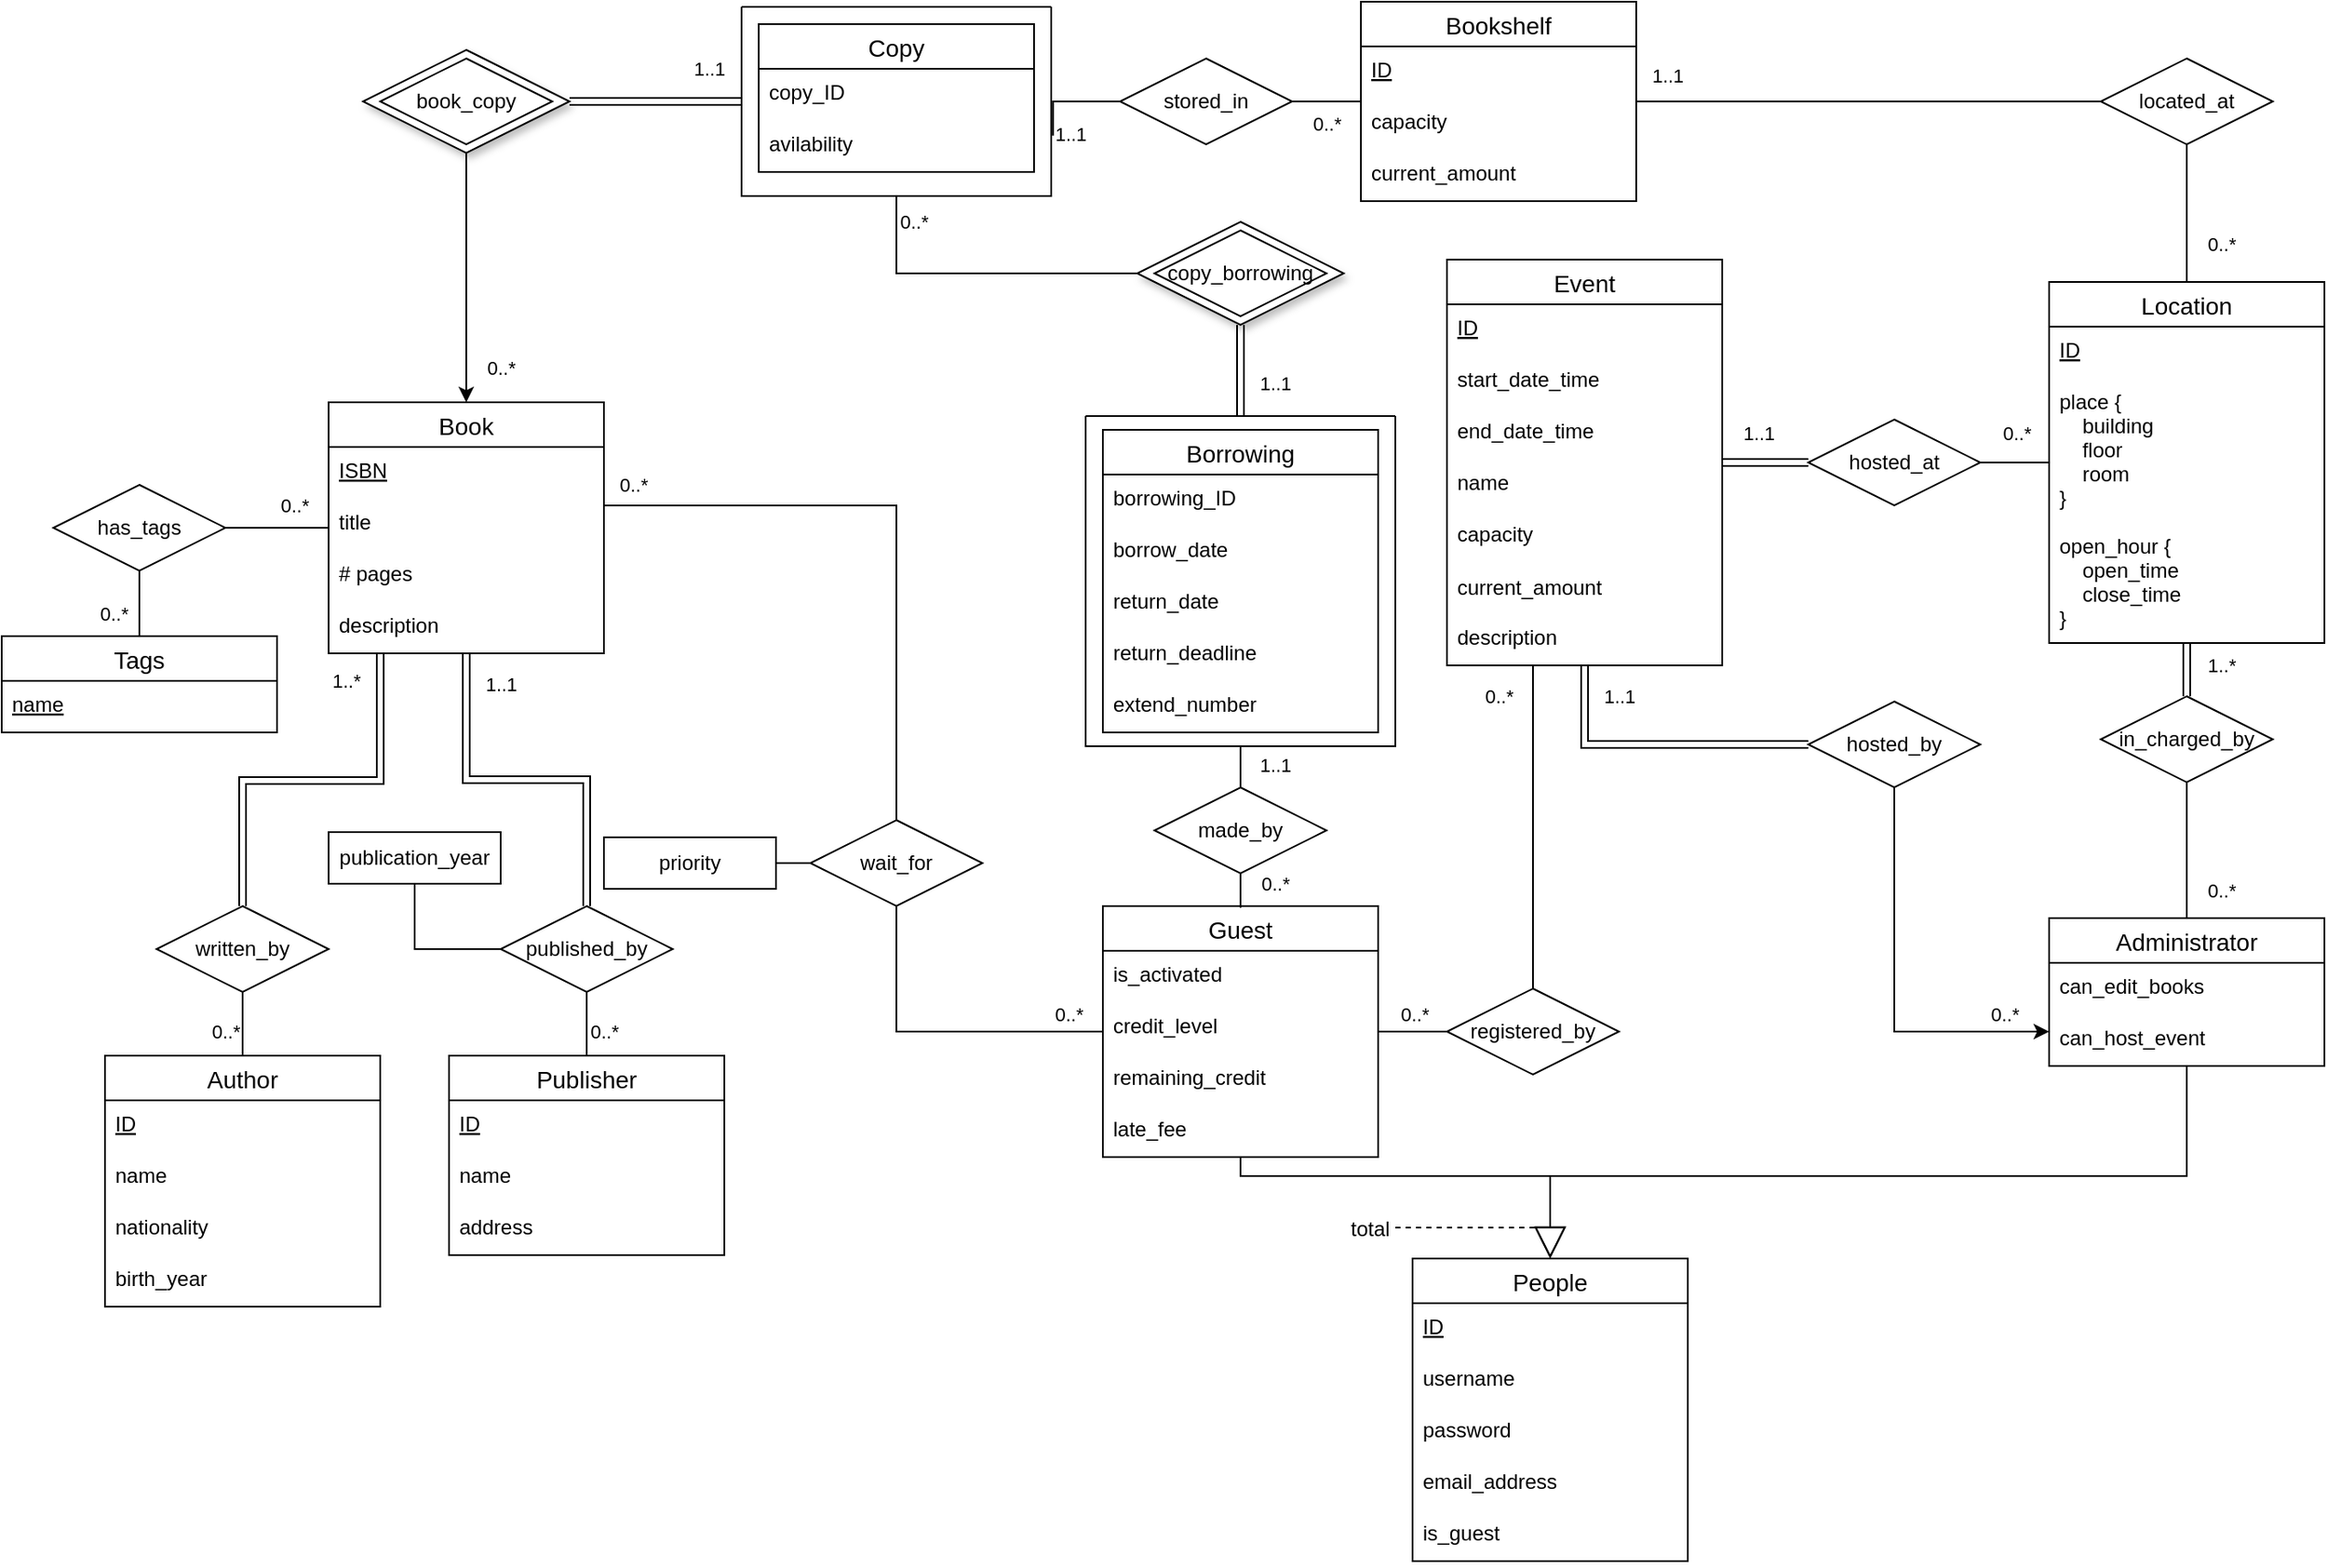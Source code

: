 <mxfile>
    <diagram id="R2lEEEUBdFMjLlhIrx00" name="Page-1">
        <mxGraphModel dx="2667" dy="1053" grid="1" gridSize="10" guides="1" tooltips="1" connect="1" arrows="1" fold="1" page="1" pageScale="1" pageWidth="850" pageHeight="1100" math="0" shadow="0" extFonts="Permanent Marker^https://fonts.googleapis.com/css?family=Permanent+Marker">
            <root>
                <mxCell id="0"/>
                <mxCell id="1" parent="0"/>
                <mxCell id="11" value="" style="rhombus;whiteSpace=wrap;html=1;shadow=1;" parent="1" vertex="1">
                    <mxGeometry x="-280" y="105" width="120" height="60" as="geometry"/>
                </mxCell>
                <mxCell id="3pUokIxNdo1e3XjNeTQa-14" value="" style="rhombus;whiteSpace=wrap;html=1;shadow=1;" parent="1" vertex="1">
                    <mxGeometry x="170" y="205" width="120" height="60" as="geometry"/>
                </mxCell>
                <mxCell id="M0YwCfA4mjr5i9VfoFUj-1" value="Book" style="swimlane;fontStyle=0;childLayout=stackLayout;horizontal=1;startSize=26;horizontalStack=0;resizeParent=1;resizeParentMax=0;resizeLast=0;collapsible=1;marginBottom=0;align=center;fontSize=14;" parent="1" vertex="1">
                    <mxGeometry x="-300" y="310" width="160" height="146" as="geometry"/>
                </mxCell>
                <mxCell id="M0YwCfA4mjr5i9VfoFUj-2" value="ISBN" style="text;strokeColor=none;fillColor=none;spacingLeft=4;spacingRight=4;overflow=hidden;rotatable=0;points=[[0,0.5],[1,0.5]];portConstraint=eastwest;fontSize=12;fontStyle=4" parent="M0YwCfA4mjr5i9VfoFUj-1" vertex="1">
                    <mxGeometry y="26" width="160" height="30" as="geometry"/>
                </mxCell>
                <mxCell id="M0YwCfA4mjr5i9VfoFUj-3" value="title" style="text;strokeColor=none;fillColor=none;spacingLeft=4;spacingRight=4;overflow=hidden;rotatable=0;points=[[0,0.5],[1,0.5]];portConstraint=eastwest;fontSize=12;" parent="M0YwCfA4mjr5i9VfoFUj-1" vertex="1">
                    <mxGeometry y="56" width="160" height="30" as="geometry"/>
                </mxCell>
                <mxCell id="6Vq29FL__fgsb-6oe8JI-12" value="# pages" style="text;strokeColor=none;fillColor=none;spacingLeft=4;spacingRight=4;overflow=hidden;rotatable=0;points=[[0,0.5],[1,0.5]];portConstraint=eastwest;fontSize=12;" parent="M0YwCfA4mjr5i9VfoFUj-1" vertex="1">
                    <mxGeometry y="86" width="160" height="30" as="geometry"/>
                </mxCell>
                <mxCell id="3pUokIxNdo1e3XjNeTQa-11" value="description" style="text;strokeColor=none;fillColor=none;spacingLeft=4;spacingRight=4;overflow=hidden;rotatable=0;points=[[0,0.5],[1,0.5]];portConstraint=eastwest;fontSize=12;" parent="M0YwCfA4mjr5i9VfoFUj-1" vertex="1">
                    <mxGeometry y="116" width="160" height="30" as="geometry"/>
                </mxCell>
                <mxCell id="M0YwCfA4mjr5i9VfoFUj-5" value="Bookshelf" style="swimlane;fontStyle=0;childLayout=stackLayout;horizontal=1;startSize=26;horizontalStack=0;resizeParent=1;resizeParentMax=0;resizeLast=0;collapsible=1;marginBottom=0;align=center;fontSize=14;" parent="1" vertex="1">
                    <mxGeometry x="300" y="77" width="160" height="116" as="geometry"/>
                </mxCell>
                <mxCell id="M0YwCfA4mjr5i9VfoFUj-6" value="ID" style="text;strokeColor=none;fillColor=none;spacingLeft=4;spacingRight=4;overflow=hidden;rotatable=0;points=[[0,0.5],[1,0.5]];portConstraint=eastwest;fontSize=12;fontStyle=4" parent="M0YwCfA4mjr5i9VfoFUj-5" vertex="1">
                    <mxGeometry y="26" width="160" height="30" as="geometry"/>
                </mxCell>
                <mxCell id="M0YwCfA4mjr5i9VfoFUj-8" value="capacity" style="text;strokeColor=none;fillColor=none;spacingLeft=4;spacingRight=4;overflow=hidden;rotatable=0;points=[[0,0.5],[1,0.5]];portConstraint=eastwest;fontSize=12;" parent="M0YwCfA4mjr5i9VfoFUj-5" vertex="1">
                    <mxGeometry y="56" width="160" height="30" as="geometry"/>
                </mxCell>
                <mxCell id="RutCKX_S9ad8p6_v9QBn-16" value="current_amount" style="text;strokeColor=none;fillColor=none;spacingLeft=4;spacingRight=4;overflow=hidden;rotatable=0;points=[[0,0.5],[1,0.5]];portConstraint=eastwest;fontSize=12;" parent="M0YwCfA4mjr5i9VfoFUj-5" vertex="1">
                    <mxGeometry y="86" width="160" height="30" as="geometry"/>
                </mxCell>
                <mxCell id="M0YwCfA4mjr5i9VfoFUj-9" value="Location" style="swimlane;fontStyle=0;childLayout=stackLayout;horizontal=1;startSize=26;horizontalStack=0;resizeParent=1;resizeParentMax=0;resizeLast=0;collapsible=1;marginBottom=0;align=center;fontSize=14;" parent="1" vertex="1">
                    <mxGeometry x="700" y="240" width="160" height="210" as="geometry"/>
                </mxCell>
                <mxCell id="M0YwCfA4mjr5i9VfoFUj-11" value="ID" style="text;strokeColor=none;fillColor=none;spacingLeft=4;spacingRight=4;overflow=hidden;rotatable=0;points=[[0,0.5],[1,0.5]];portConstraint=eastwest;fontSize=12;fontStyle=4" parent="M0YwCfA4mjr5i9VfoFUj-9" vertex="1">
                    <mxGeometry y="26" width="160" height="30" as="geometry"/>
                </mxCell>
                <mxCell id="2" value="place {&#10;    building&#10;    floor&#10;    room&#10;}" style="text;strokeColor=none;fillColor=none;spacingLeft=4;spacingRight=4;overflow=hidden;rotatable=0;points=[[0,0.5],[1,0.5]];portConstraint=eastwest;fontSize=12;fontStyle=0" parent="M0YwCfA4mjr5i9VfoFUj-9" vertex="1">
                    <mxGeometry y="56" width="160" height="84" as="geometry"/>
                </mxCell>
                <mxCell id="m7qZ3WIpsGeV1RLe8qS_-42" value="open_hour {&#10;    open_time&#10;    close_time&#10;}" style="text;strokeColor=none;fillColor=none;spacingLeft=4;spacingRight=4;overflow=hidden;rotatable=0;points=[[0,0.5],[1,0.5]];portConstraint=eastwest;fontSize=12;fontStyle=0" parent="M0YwCfA4mjr5i9VfoFUj-9" vertex="1">
                    <mxGeometry y="140" width="160" height="70" as="geometry"/>
                </mxCell>
                <mxCell id="M0YwCfA4mjr5i9VfoFUj-31" style="edgeStyle=orthogonalEdgeStyle;rounded=0;orthogonalLoop=1;jettySize=auto;html=1;exitX=0;exitY=0.5;exitDx=0;exitDy=0;entryX=1.006;entryY=0.681;entryDx=0;entryDy=0;entryPerimeter=0;startArrow=none;startFill=0;endArrow=none;endFill=0;" parent="1" source="M0YwCfA4mjr5i9VfoFUj-13" target="10" edge="1">
                    <mxGeometry relative="1" as="geometry">
                        <mxPoint x="120" y="133" as="targetPoint"/>
                        <Array as="points">
                            <mxPoint x="121" y="135"/>
                        </Array>
                    </mxGeometry>
                </mxCell>
                <mxCell id="26" value="1..1" style="edgeLabel;html=1;align=center;verticalAlign=middle;resizable=0;points=[];" vertex="1" connectable="0" parent="M0YwCfA4mjr5i9VfoFUj-31">
                    <mxGeometry x="0.671" y="1" relative="1" as="geometry">
                        <mxPoint x="9" y="9" as="offset"/>
                    </mxGeometry>
                </mxCell>
                <mxCell id="M0YwCfA4mjr5i9VfoFUj-72" style="edgeStyle=orthogonalEdgeStyle;rounded=0;orthogonalLoop=1;jettySize=auto;html=1;exitX=1;exitY=0.5;exitDx=0;exitDy=0;endArrow=none;endFill=0;" parent="1" source="M0YwCfA4mjr5i9VfoFUj-13" target="M0YwCfA4mjr5i9VfoFUj-5" edge="1">
                    <mxGeometry relative="1" as="geometry"/>
                </mxCell>
                <mxCell id="27" value="0..*" style="edgeLabel;html=1;align=center;verticalAlign=middle;resizable=0;points=[];" vertex="1" connectable="0" parent="M0YwCfA4mjr5i9VfoFUj-72">
                    <mxGeometry x="0.272" y="-1" relative="1" as="geometry">
                        <mxPoint x="-6" y="12" as="offset"/>
                    </mxGeometry>
                </mxCell>
                <mxCell id="M0YwCfA4mjr5i9VfoFUj-13" value="stored_in" style="rhombus;whiteSpace=wrap;html=1;" parent="1" vertex="1">
                    <mxGeometry x="160" y="110" width="100" height="50" as="geometry"/>
                </mxCell>
                <mxCell id="M0YwCfA4mjr5i9VfoFUj-33" style="rounded=0;orthogonalLoop=1;jettySize=auto;html=1;exitX=0;exitY=0.5;exitDx=0;exitDy=0;edgeStyle=orthogonalEdgeStyle;endArrow=none;endFill=0;" parent="1" source="M0YwCfA4mjr5i9VfoFUj-14" target="M0YwCfA4mjr5i9VfoFUj-5" edge="1">
                    <mxGeometry relative="1" as="geometry"/>
                </mxCell>
                <mxCell id="35" value="1..1" style="edgeLabel;html=1;align=center;verticalAlign=middle;resizable=0;points=[];" vertex="1" connectable="0" parent="M0YwCfA4mjr5i9VfoFUj-33">
                    <mxGeometry x="0.872" y="-3" relative="1" as="geometry">
                        <mxPoint y="-12" as="offset"/>
                    </mxGeometry>
                </mxCell>
                <mxCell id="M0YwCfA4mjr5i9VfoFUj-73" style="edgeStyle=orthogonalEdgeStyle;rounded=0;orthogonalLoop=1;jettySize=auto;html=1;exitX=0.5;exitY=1;exitDx=0;exitDy=0;endArrow=none;endFill=0;" parent="1" source="M0YwCfA4mjr5i9VfoFUj-14" target="M0YwCfA4mjr5i9VfoFUj-9" edge="1">
                    <mxGeometry relative="1" as="geometry">
                        <mxPoint x="590" y="123" as="targetPoint"/>
                    </mxGeometry>
                </mxCell>
                <mxCell id="36" value="0..*" style="edgeLabel;html=1;align=center;verticalAlign=middle;resizable=0;points=[];" vertex="1" connectable="0" parent="M0YwCfA4mjr5i9VfoFUj-73">
                    <mxGeometry x="0.456" y="2" relative="1" as="geometry">
                        <mxPoint x="18" as="offset"/>
                    </mxGeometry>
                </mxCell>
                <mxCell id="M0YwCfA4mjr5i9VfoFUj-14" value="located_at" style="rhombus;whiteSpace=wrap;html=1;" parent="1" vertex="1">
                    <mxGeometry x="730" y="110" width="100" height="50" as="geometry"/>
                </mxCell>
                <mxCell id="M0YwCfA4mjr5i9VfoFUj-15" value="Author" style="swimlane;fontStyle=0;childLayout=stackLayout;horizontal=1;startSize=26;horizontalStack=0;resizeParent=1;resizeParentMax=0;resizeLast=0;collapsible=1;marginBottom=0;align=center;fontSize=14;" parent="1" vertex="1">
                    <mxGeometry x="-430" y="690" width="160" height="146" as="geometry"/>
                </mxCell>
                <mxCell id="M0YwCfA4mjr5i9VfoFUj-16" value="ID" style="text;strokeColor=none;fillColor=none;spacingLeft=4;spacingRight=4;overflow=hidden;rotatable=0;points=[[0,0.5],[1,0.5]];portConstraint=eastwest;fontSize=12;fontStyle=4" parent="M0YwCfA4mjr5i9VfoFUj-15" vertex="1">
                    <mxGeometry y="26" width="160" height="30" as="geometry"/>
                </mxCell>
                <mxCell id="M0YwCfA4mjr5i9VfoFUj-17" value="name" style="text;strokeColor=none;fillColor=none;spacingLeft=4;spacingRight=4;overflow=hidden;rotatable=0;points=[[0,0.5],[1,0.5]];portConstraint=eastwest;fontSize=12;" parent="M0YwCfA4mjr5i9VfoFUj-15" vertex="1">
                    <mxGeometry y="56" width="160" height="30" as="geometry"/>
                </mxCell>
                <mxCell id="M0YwCfA4mjr5i9VfoFUj-18" value="nationality" style="text;strokeColor=none;fillColor=none;spacingLeft=4;spacingRight=4;overflow=hidden;rotatable=0;points=[[0,0.5],[1,0.5]];portConstraint=eastwest;fontSize=12;" parent="M0YwCfA4mjr5i9VfoFUj-15" vertex="1">
                    <mxGeometry y="86" width="160" height="30" as="geometry"/>
                </mxCell>
                <mxCell id="M0YwCfA4mjr5i9VfoFUj-23" value="birth_year" style="text;strokeColor=none;fillColor=none;spacingLeft=4;spacingRight=4;overflow=hidden;rotatable=0;points=[[0,0.5],[1,0.5]];portConstraint=eastwest;fontSize=12;" parent="M0YwCfA4mjr5i9VfoFUj-15" vertex="1">
                    <mxGeometry y="116" width="160" height="30" as="geometry"/>
                </mxCell>
                <mxCell id="M0YwCfA4mjr5i9VfoFUj-19" value="Publisher" style="swimlane;fontStyle=0;childLayout=stackLayout;horizontal=1;startSize=26;horizontalStack=0;resizeParent=1;resizeParentMax=0;resizeLast=0;collapsible=1;marginBottom=0;align=center;fontSize=14;" parent="1" vertex="1">
                    <mxGeometry x="-230" y="690" width="160" height="116" as="geometry"/>
                </mxCell>
                <mxCell id="M0YwCfA4mjr5i9VfoFUj-20" value="ID" style="text;strokeColor=none;fillColor=none;spacingLeft=4;spacingRight=4;overflow=hidden;rotatable=0;points=[[0,0.5],[1,0.5]];portConstraint=eastwest;fontSize=12;fontStyle=4" parent="M0YwCfA4mjr5i9VfoFUj-19" vertex="1">
                    <mxGeometry y="26" width="160" height="30" as="geometry"/>
                </mxCell>
                <mxCell id="M0YwCfA4mjr5i9VfoFUj-21" value="name" style="text;strokeColor=none;fillColor=none;spacingLeft=4;spacingRight=4;overflow=hidden;rotatable=0;points=[[0,0.5],[1,0.5]];portConstraint=eastwest;fontSize=12;" parent="M0YwCfA4mjr5i9VfoFUj-19" vertex="1">
                    <mxGeometry y="56" width="160" height="30" as="geometry"/>
                </mxCell>
                <mxCell id="M0YwCfA4mjr5i9VfoFUj-22" value="address" style="text;strokeColor=none;fillColor=none;spacingLeft=4;spacingRight=4;overflow=hidden;rotatable=0;points=[[0,0.5],[1,0.5]];portConstraint=eastwest;fontSize=12;" parent="M0YwCfA4mjr5i9VfoFUj-19" vertex="1">
                    <mxGeometry y="86" width="160" height="30" as="geometry"/>
                </mxCell>
                <mxCell id="M0YwCfA4mjr5i9VfoFUj-26" style="edgeStyle=orthogonalEdgeStyle;rounded=0;orthogonalLoop=1;jettySize=auto;html=1;exitX=0.5;exitY=0;exitDx=0;exitDy=0;shape=link;" parent="1" source="M0YwCfA4mjr5i9VfoFUj-24" target="M0YwCfA4mjr5i9VfoFUj-1" edge="1">
                    <mxGeometry relative="1" as="geometry">
                        <Array as="points">
                            <mxPoint x="-350" y="530"/>
                            <mxPoint x="-270" y="530"/>
                        </Array>
                    </mxGeometry>
                </mxCell>
                <mxCell id="18" value="1..*" style="edgeLabel;html=1;align=center;verticalAlign=middle;resizable=0;points=[];" vertex="1" connectable="0" parent="M0YwCfA4mjr5i9VfoFUj-26">
                    <mxGeometry x="0.876" relative="1" as="geometry">
                        <mxPoint x="-20" y="2" as="offset"/>
                    </mxGeometry>
                </mxCell>
                <mxCell id="M0YwCfA4mjr5i9VfoFUj-24" value="written_by" style="rhombus;whiteSpace=wrap;html=1;" parent="1" vertex="1">
                    <mxGeometry x="-400" y="603" width="100" height="50" as="geometry"/>
                </mxCell>
                <mxCell id="M0YwCfA4mjr5i9VfoFUj-28" style="edgeStyle=orthogonalEdgeStyle;rounded=0;orthogonalLoop=1;jettySize=auto;html=1;shape=link;" parent="1" source="M0YwCfA4mjr5i9VfoFUj-25" target="M0YwCfA4mjr5i9VfoFUj-1" edge="1">
                    <mxGeometry relative="1" as="geometry"/>
                </mxCell>
                <mxCell id="20" value="1..1" style="edgeLabel;html=1;align=center;verticalAlign=middle;resizable=0;points=[];" vertex="1" connectable="0" parent="M0YwCfA4mjr5i9VfoFUj-28">
                    <mxGeometry x="0.807" y="2" relative="1" as="geometry">
                        <mxPoint x="22" y="-3" as="offset"/>
                    </mxGeometry>
                </mxCell>
                <mxCell id="M0YwCfA4mjr5i9VfoFUj-25" value="published_by" style="rhombus;whiteSpace=wrap;html=1;" parent="1" vertex="1">
                    <mxGeometry x="-200" y="603" width="100" height="50" as="geometry"/>
                </mxCell>
                <mxCell id="M0YwCfA4mjr5i9VfoFUj-44" value="Guest" style="swimlane;fontStyle=0;childLayout=stackLayout;horizontal=1;startSize=26;horizontalStack=0;resizeParent=1;resizeParentMax=0;resizeLast=0;collapsible=1;marginBottom=0;align=center;fontSize=14;" parent="1" vertex="1">
                    <mxGeometry x="150" y="603" width="160" height="146" as="geometry"/>
                </mxCell>
                <mxCell id="5" value="is_activated" style="text;strokeColor=none;fillColor=none;spacingLeft=4;spacingRight=4;overflow=hidden;rotatable=0;points=[[0,0.5],[1,0.5]];portConstraint=eastwest;fontSize=12;" parent="M0YwCfA4mjr5i9VfoFUj-44" vertex="1">
                    <mxGeometry y="26" width="160" height="30" as="geometry"/>
                </mxCell>
                <mxCell id="M0YwCfA4mjr5i9VfoFUj-45" value="credit_level" style="text;strokeColor=none;fillColor=none;spacingLeft=4;spacingRight=4;overflow=hidden;rotatable=0;points=[[0,0.5],[1,0.5]];portConstraint=eastwest;fontSize=12;fontStyle=0" parent="M0YwCfA4mjr5i9VfoFUj-44" vertex="1">
                    <mxGeometry y="56" width="160" height="30" as="geometry"/>
                </mxCell>
                <mxCell id="6Vq29FL__fgsb-6oe8JI-16" value="remaining_credit" style="text;strokeColor=none;fillColor=none;spacingLeft=4;spacingRight=4;overflow=hidden;rotatable=0;points=[[0,0.5],[1,0.5]];portConstraint=eastwest;fontSize=12;" parent="M0YwCfA4mjr5i9VfoFUj-44" vertex="1">
                    <mxGeometry y="86" width="160" height="30" as="geometry"/>
                </mxCell>
                <mxCell id="m7qZ3WIpsGeV1RLe8qS_-4" value="late_fee" style="text;strokeColor=none;fillColor=none;spacingLeft=4;spacingRight=4;overflow=hidden;rotatable=0;points=[[0,0.5],[1,0.5]];portConstraint=eastwest;fontSize=12;" parent="M0YwCfA4mjr5i9VfoFUj-44" vertex="1">
                    <mxGeometry y="116" width="160" height="30" as="geometry"/>
                </mxCell>
                <mxCell id="M0YwCfA4mjr5i9VfoFUj-52" value="People" style="swimlane;fontStyle=0;childLayout=stackLayout;horizontal=1;startSize=26;horizontalStack=0;resizeParent=1;resizeParentMax=0;resizeLast=0;collapsible=1;marginBottom=0;align=center;fontSize=14;" parent="1" vertex="1">
                    <mxGeometry x="330" y="808" width="160" height="176" as="geometry"/>
                </mxCell>
                <mxCell id="M0YwCfA4mjr5i9VfoFUj-53" value="ID" style="text;strokeColor=none;fillColor=none;spacingLeft=4;spacingRight=4;overflow=hidden;rotatable=0;points=[[0,0.5],[1,0.5]];portConstraint=eastwest;fontSize=12;fontStyle=4" parent="M0YwCfA4mjr5i9VfoFUj-52" vertex="1">
                    <mxGeometry y="26" width="160" height="30" as="geometry"/>
                </mxCell>
                <mxCell id="m7qZ3WIpsGeV1RLe8qS_-3" value="username" style="text;strokeColor=none;fillColor=none;spacingLeft=4;spacingRight=4;overflow=hidden;rotatable=0;points=[[0,0.5],[1,0.5]];portConstraint=eastwest;fontSize=12;fontStyle=0" parent="M0YwCfA4mjr5i9VfoFUj-52" vertex="1">
                    <mxGeometry y="56" width="160" height="30" as="geometry"/>
                </mxCell>
                <mxCell id="m7qZ3WIpsGeV1RLe8qS_-9" value="password" style="text;strokeColor=none;fillColor=none;spacingLeft=4;spacingRight=4;overflow=hidden;rotatable=0;points=[[0,0.5],[1,0.5]];portConstraint=eastwest;fontSize=12;fontStyle=0" parent="M0YwCfA4mjr5i9VfoFUj-52" vertex="1">
                    <mxGeometry y="86" width="160" height="30" as="geometry"/>
                </mxCell>
                <mxCell id="6" value="email_address" style="text;strokeColor=none;fillColor=none;spacingLeft=4;spacingRight=4;overflow=hidden;rotatable=0;points=[[0,0.5],[1,0.5]];portConstraint=eastwest;fontSize=12;fontStyle=0" parent="M0YwCfA4mjr5i9VfoFUj-52" vertex="1">
                    <mxGeometry y="116" width="160" height="30" as="geometry"/>
                </mxCell>
                <mxCell id="3" value="is_guest" style="text;strokeColor=none;fillColor=none;spacingLeft=4;spacingRight=4;overflow=hidden;rotatable=0;points=[[0,0.5],[1,0.5]];portConstraint=eastwest;fontSize=12;fontStyle=0" parent="M0YwCfA4mjr5i9VfoFUj-52" vertex="1">
                    <mxGeometry y="146" width="160" height="30" as="geometry"/>
                </mxCell>
                <mxCell id="M0YwCfA4mjr5i9VfoFUj-56" value="Administrator" style="swimlane;fontStyle=0;childLayout=stackLayout;horizontal=1;startSize=26;horizontalStack=0;resizeParent=1;resizeParentMax=0;resizeLast=0;collapsible=1;marginBottom=0;align=center;fontSize=14;" parent="1" vertex="1">
                    <mxGeometry x="700" y="610" width="160" height="86" as="geometry"/>
                </mxCell>
                <mxCell id="m7qZ3WIpsGeV1RLe8qS_-21" value="can_edit_books" style="text;strokeColor=none;fillColor=none;spacingLeft=4;spacingRight=4;overflow=hidden;rotatable=0;points=[[0,0.5],[1,0.5]];portConstraint=eastwest;fontSize=12;" parent="M0YwCfA4mjr5i9VfoFUj-56" vertex="1">
                    <mxGeometry y="26" width="160" height="30" as="geometry"/>
                </mxCell>
                <mxCell id="m7qZ3WIpsGeV1RLe8qS_-43" value="can_host_event" style="text;strokeColor=none;fillColor=none;spacingLeft=4;spacingRight=4;overflow=hidden;rotatable=0;points=[[0,0.5],[1,0.5]];portConstraint=eastwest;fontSize=12;" parent="M0YwCfA4mjr5i9VfoFUj-56" vertex="1">
                    <mxGeometry y="56" width="160" height="30" as="geometry"/>
                </mxCell>
                <mxCell id="M0YwCfA4mjr5i9VfoFUj-63" value="" style="endArrow=none;html=1;rounded=0;" parent="1" source="M0YwCfA4mjr5i9VfoFUj-15" target="M0YwCfA4mjr5i9VfoFUj-24" edge="1">
                    <mxGeometry width="50" height="50" relative="1" as="geometry">
                        <mxPoint x="-430" y="740" as="sourcePoint"/>
                        <mxPoint x="-380" y="690" as="targetPoint"/>
                    </mxGeometry>
                </mxCell>
                <mxCell id="19" value="0..*" style="edgeLabel;html=1;align=center;verticalAlign=middle;resizable=0;points=[];" vertex="1" connectable="0" parent="M0YwCfA4mjr5i9VfoFUj-63">
                    <mxGeometry x="-0.227" y="2" relative="1" as="geometry">
                        <mxPoint x="-8" as="offset"/>
                    </mxGeometry>
                </mxCell>
                <mxCell id="M0YwCfA4mjr5i9VfoFUj-64" value="" style="endArrow=none;html=1;rounded=0;" parent="1" source="M0YwCfA4mjr5i9VfoFUj-19" target="M0YwCfA4mjr5i9VfoFUj-25" edge="1">
                    <mxGeometry width="50" height="50" relative="1" as="geometry">
                        <mxPoint x="-490" y="687" as="sourcePoint"/>
                        <mxPoint x="-440" y="637" as="targetPoint"/>
                    </mxGeometry>
                </mxCell>
                <mxCell id="21" value="0..*" style="edgeLabel;html=1;align=center;verticalAlign=middle;resizable=0;points=[];" vertex="1" connectable="0" parent="M0YwCfA4mjr5i9VfoFUj-64">
                    <mxGeometry x="-0.21" relative="1" as="geometry">
                        <mxPoint x="10" as="offset"/>
                    </mxGeometry>
                </mxCell>
                <mxCell id="M0YwCfA4mjr5i9VfoFUj-76" value="" style="endArrow=block;endSize=16;endFill=0;html=1;rounded=0;edgeStyle=orthogonalEdgeStyle;" parent="1" source="M0YwCfA4mjr5i9VfoFUj-44" target="M0YwCfA4mjr5i9VfoFUj-52" edge="1">
                    <mxGeometry width="160" relative="1" as="geometry">
                        <mxPoint x="-35" y="708" as="sourcePoint"/>
                        <mxPoint x="125" y="708" as="targetPoint"/>
                        <Array as="points">
                            <mxPoint x="230" y="760"/>
                            <mxPoint x="410" y="760"/>
                        </Array>
                    </mxGeometry>
                </mxCell>
                <mxCell id="M0YwCfA4mjr5i9VfoFUj-77" value="" style="endArrow=block;endSize=16;endFill=0;html=1;rounded=0;edgeStyle=orthogonalEdgeStyle;" parent="1" source="M0YwCfA4mjr5i9VfoFUj-56" target="M0YwCfA4mjr5i9VfoFUj-52" edge="1">
                    <mxGeometry width="160" relative="1" as="geometry">
                        <mxPoint x="115" y="788" as="sourcePoint"/>
                        <mxPoint x="215" y="704" as="targetPoint"/>
                        <Array as="points">
                            <mxPoint x="780" y="760"/>
                            <mxPoint x="410" y="760"/>
                        </Array>
                    </mxGeometry>
                </mxCell>
                <mxCell id="M0YwCfA4mjr5i9VfoFUj-84" value="Borrowing" style="swimlane;fontStyle=0;childLayout=stackLayout;horizontal=1;startSize=26;horizontalStack=0;resizeParent=1;resizeParentMax=0;resizeLast=0;collapsible=1;marginBottom=0;align=center;fontSize=14;" parent="1" vertex="1">
                    <mxGeometry x="150" y="326" width="160" height="176" as="geometry"/>
                </mxCell>
                <mxCell id="M0YwCfA4mjr5i9VfoFUj-85" value="borrowing_ID" style="text;strokeColor=none;fillColor=none;spacingLeft=4;spacingRight=4;overflow=hidden;rotatable=0;points=[[0,0.5],[1,0.5]];portConstraint=eastwest;fontSize=12;fontStyle=0" parent="M0YwCfA4mjr5i9VfoFUj-84" vertex="1">
                    <mxGeometry y="26" width="160" height="30" as="geometry"/>
                </mxCell>
                <mxCell id="M0YwCfA4mjr5i9VfoFUj-86" value="borrow_date" style="text;strokeColor=none;fillColor=none;spacingLeft=4;spacingRight=4;overflow=hidden;rotatable=0;points=[[0,0.5],[1,0.5]];portConstraint=eastwest;fontSize=12;" parent="M0YwCfA4mjr5i9VfoFUj-84" vertex="1">
                    <mxGeometry y="56" width="160" height="30" as="geometry"/>
                </mxCell>
                <mxCell id="M0YwCfA4mjr5i9VfoFUj-108" value="return_date" style="text;strokeColor=none;fillColor=none;spacingLeft=4;spacingRight=4;overflow=hidden;rotatable=0;points=[[0,0.5],[1,0.5]];portConstraint=eastwest;fontSize=12;" parent="M0YwCfA4mjr5i9VfoFUj-84" vertex="1">
                    <mxGeometry y="86" width="160" height="30" as="geometry"/>
                </mxCell>
                <mxCell id="M0YwCfA4mjr5i9VfoFUj-109" value="return_deadline" style="text;strokeColor=none;fillColor=none;spacingLeft=4;spacingRight=4;overflow=hidden;rotatable=0;points=[[0,0.5],[1,0.5]];portConstraint=eastwest;fontSize=12;" parent="M0YwCfA4mjr5i9VfoFUj-84" vertex="1">
                    <mxGeometry y="116" width="160" height="30" as="geometry"/>
                </mxCell>
                <mxCell id="m7qZ3WIpsGeV1RLe8qS_-22" value="extend_number" style="text;strokeColor=none;fillColor=none;spacingLeft=4;spacingRight=4;overflow=hidden;rotatable=0;points=[[0,0.5],[1,0.5]];portConstraint=eastwest;fontSize=12;" parent="M0YwCfA4mjr5i9VfoFUj-84" vertex="1">
                    <mxGeometry y="146" width="160" height="30" as="geometry"/>
                </mxCell>
                <mxCell id="M0YwCfA4mjr5i9VfoFUj-88" style="edgeStyle=orthogonalEdgeStyle;rounded=0;orthogonalLoop=1;jettySize=auto;html=1;endArrow=none;endFill=0;" parent="1" source="M0YwCfA4mjr5i9VfoFUj-87" target="3pUokIxNdo1e3XjNeTQa-12" edge="1">
                    <mxGeometry relative="1" as="geometry"/>
                </mxCell>
                <mxCell id="30" value="1..1" style="edgeLabel;html=1;align=center;verticalAlign=middle;resizable=0;points=[];" vertex="1" connectable="0" parent="M0YwCfA4mjr5i9VfoFUj-88">
                    <mxGeometry x="0.599" y="-3" relative="1" as="geometry">
                        <mxPoint x="17" as="offset"/>
                    </mxGeometry>
                </mxCell>
                <mxCell id="M0YwCfA4mjr5i9VfoFUj-89" style="edgeStyle=orthogonalEdgeStyle;rounded=0;orthogonalLoop=1;jettySize=auto;html=1;exitX=0.5;exitY=1;exitDx=0;exitDy=0;endArrow=none;endFill=0;" parent="1" source="M0YwCfA4mjr5i9VfoFUj-87" target="M0YwCfA4mjr5i9VfoFUj-44" edge="1">
                    <mxGeometry relative="1" as="geometry">
                        <mxPoint x="230" y="618" as="sourcePoint"/>
                        <Array as="points"/>
                    </mxGeometry>
                </mxCell>
                <mxCell id="32" value="0..*" style="edgeLabel;html=1;align=center;verticalAlign=middle;resizable=0;points=[];" vertex="1" connectable="0" parent="M0YwCfA4mjr5i9VfoFUj-89">
                    <mxGeometry x="0.576" relative="1" as="geometry">
                        <mxPoint x="20" as="offset"/>
                    </mxGeometry>
                </mxCell>
                <mxCell id="M0YwCfA4mjr5i9VfoFUj-87" value="made_by" style="rhombus;whiteSpace=wrap;html=1;" parent="1" vertex="1">
                    <mxGeometry x="180" y="534" width="100" height="50" as="geometry"/>
                </mxCell>
                <mxCell id="M0YwCfA4mjr5i9VfoFUj-91" style="edgeStyle=orthogonalEdgeStyle;shape=link;rounded=0;orthogonalLoop=1;jettySize=auto;html=1;" parent="1" source="3pUokIxNdo1e3XjNeTQa-14" target="3pUokIxNdo1e3XjNeTQa-12" edge="1">
                    <mxGeometry relative="1" as="geometry"/>
                </mxCell>
                <mxCell id="29" value="1..1" style="edgeLabel;html=1;align=center;verticalAlign=middle;resizable=0;points=[];" vertex="1" connectable="0" parent="M0YwCfA4mjr5i9VfoFUj-91">
                    <mxGeometry x="0.259" relative="1" as="geometry">
                        <mxPoint x="20" as="offset"/>
                    </mxGeometry>
                </mxCell>
                <mxCell id="M0YwCfA4mjr5i9VfoFUj-90" value="copy_borrowing" style="rhombus;whiteSpace=wrap;html=1;" parent="1" vertex="1">
                    <mxGeometry x="180" y="210" width="100" height="50" as="geometry"/>
                </mxCell>
                <mxCell id="M0YwCfA4mjr5i9VfoFUj-94" value="" style="endArrow=none;html=1;rounded=0;edgeStyle=orthogonalEdgeStyle;startArrow=none;startFill=0;" parent="1" source="10" target="3pUokIxNdo1e3XjNeTQa-14" edge="1">
                    <mxGeometry width="50" height="50" relative="1" as="geometry">
                        <mxPoint x="30" y="188" as="sourcePoint"/>
                        <mxPoint x="190" y="430" as="targetPoint"/>
                        <Array as="points">
                            <mxPoint x="30" y="235"/>
                        </Array>
                    </mxGeometry>
                </mxCell>
                <mxCell id="28" value="0..*" style="edgeLabel;html=1;align=center;verticalAlign=middle;resizable=0;points=[];" vertex="1" connectable="0" parent="M0YwCfA4mjr5i9VfoFUj-94">
                    <mxGeometry x="-0.766" y="-3" relative="1" as="geometry">
                        <mxPoint x="13" y="-7" as="offset"/>
                    </mxGeometry>
                </mxCell>
                <mxCell id="RutCKX_S9ad8p6_v9QBn-1" value="Tags" style="swimlane;fontStyle=0;childLayout=stackLayout;horizontal=1;startSize=26;horizontalStack=0;resizeParent=1;resizeParentMax=0;resizeLast=0;collapsible=1;marginBottom=0;align=center;fontSize=14;" parent="1" vertex="1">
                    <mxGeometry x="-490" y="446" width="160" height="56" as="geometry"/>
                </mxCell>
                <mxCell id="RutCKX_S9ad8p6_v9QBn-2" value="name" style="text;strokeColor=none;fillColor=none;spacingLeft=4;spacingRight=4;overflow=hidden;rotatable=0;points=[[0,0.5],[1,0.5]];portConstraint=eastwest;fontSize=12;fontStyle=4" parent="RutCKX_S9ad8p6_v9QBn-1" vertex="1">
                    <mxGeometry y="26" width="160" height="30" as="geometry"/>
                </mxCell>
                <mxCell id="RutCKX_S9ad8p6_v9QBn-7" value="has_tags" style="rhombus;whiteSpace=wrap;html=1;" parent="1" vertex="1">
                    <mxGeometry x="-460" y="358" width="100" height="50" as="geometry"/>
                </mxCell>
                <mxCell id="RutCKX_S9ad8p6_v9QBn-8" value="" style="endArrow=none;html=1;rounded=0;edgeStyle=orthogonalEdgeStyle;" parent="1" source="M0YwCfA4mjr5i9VfoFUj-1" target="RutCKX_S9ad8p6_v9QBn-7" edge="1">
                    <mxGeometry width="50" height="50" relative="1" as="geometry">
                        <mxPoint x="-560" y="163" as="sourcePoint"/>
                        <mxPoint x="-520" y="163" as="targetPoint"/>
                    </mxGeometry>
                </mxCell>
                <mxCell id="15" value="0..*" style="edgeLabel;html=1;align=center;verticalAlign=middle;resizable=0;points=[];" vertex="1" connectable="0" parent="RutCKX_S9ad8p6_v9QBn-8">
                    <mxGeometry x="-0.427" y="-1" relative="1" as="geometry">
                        <mxPoint x="-3" y="-12" as="offset"/>
                    </mxGeometry>
                </mxCell>
                <mxCell id="RutCKX_S9ad8p6_v9QBn-9" value="" style="endArrow=none;html=1;rounded=0;exitX=0.5;exitY=1;exitDx=0;exitDy=0;edgeStyle=orthogonalEdgeStyle;" parent="1" source="RutCKX_S9ad8p6_v9QBn-7" target="RutCKX_S9ad8p6_v9QBn-1" edge="1">
                    <mxGeometry width="50" height="50" relative="1" as="geometry">
                        <mxPoint x="-690" y="380" as="sourcePoint"/>
                        <mxPoint x="-650" y="380" as="targetPoint"/>
                    </mxGeometry>
                </mxCell>
                <mxCell id="16" value="0..*" style="edgeLabel;html=1;align=center;verticalAlign=middle;resizable=0;points=[];" vertex="1" connectable="0" parent="RutCKX_S9ad8p6_v9QBn-9">
                    <mxGeometry x="0.2" y="-1" relative="1" as="geometry">
                        <mxPoint x="-14" y="2" as="offset"/>
                    </mxGeometry>
                </mxCell>
                <mxCell id="6Vq29FL__fgsb-6oe8JI-1" value="Copy" style="swimlane;fontStyle=0;childLayout=stackLayout;horizontal=1;startSize=26;horizontalStack=0;resizeParent=1;resizeParentMax=0;resizeLast=0;collapsible=1;marginBottom=0;align=center;fontSize=14;" parent="1" vertex="1">
                    <mxGeometry x="-50" y="90" width="160" height="86" as="geometry"/>
                </mxCell>
                <mxCell id="43" value="copy_ID" style="text;strokeColor=none;fillColor=none;spacingLeft=4;spacingRight=4;overflow=hidden;rotatable=0;points=[[0,0.5],[1,0.5]];portConstraint=eastwest;fontSize=12;" vertex="1" parent="6Vq29FL__fgsb-6oe8JI-1">
                    <mxGeometry y="26" width="160" height="30" as="geometry"/>
                </mxCell>
                <mxCell id="6Vq29FL__fgsb-6oe8JI-6" value="avilability" style="text;strokeColor=none;fillColor=none;spacingLeft=4;spacingRight=4;overflow=hidden;rotatable=0;points=[[0,0.5],[1,0.5]];portConstraint=eastwest;fontSize=12;" parent="6Vq29FL__fgsb-6oe8JI-1" vertex="1">
                    <mxGeometry y="56" width="160" height="30" as="geometry"/>
                </mxCell>
                <mxCell id="6Vq29FL__fgsb-6oe8JI-10" style="edgeStyle=orthogonalEdgeStyle;rounded=0;orthogonalLoop=1;jettySize=auto;html=1;shape=link;entryX=0;entryY=0.5;entryDx=0;entryDy=0;exitX=1;exitY=0.5;exitDx=0;exitDy=0;" parent="1" source="11" target="10" edge="1">
                    <mxGeometry relative="1" as="geometry">
                        <mxPoint x="-160" y="133" as="sourcePoint"/>
                        <mxPoint x="-60" y="133" as="targetPoint"/>
                    </mxGeometry>
                </mxCell>
                <mxCell id="25" value="1..1" style="edgeLabel;html=1;align=center;verticalAlign=middle;resizable=0;points=[];" vertex="1" connectable="0" parent="6Vq29FL__fgsb-6oe8JI-10">
                    <mxGeometry x="0.428" y="1" relative="1" as="geometry">
                        <mxPoint x="9" y="-18" as="offset"/>
                    </mxGeometry>
                </mxCell>
                <mxCell id="6Vq29FL__fgsb-6oe8JI-11" style="edgeStyle=orthogonalEdgeStyle;rounded=0;orthogonalLoop=1;jettySize=auto;html=1;exitX=0.5;exitY=1;exitDx=0;exitDy=0;" parent="1" source="11" target="M0YwCfA4mjr5i9VfoFUj-1" edge="1">
                    <mxGeometry relative="1" as="geometry">
                        <mxPoint x="-10" y="469" as="targetPoint"/>
                        <Array as="points"/>
                        <mxPoint x="-220" y="163" as="sourcePoint"/>
                    </mxGeometry>
                </mxCell>
                <mxCell id="24" value="0..*" style="edgeLabel;html=1;align=center;verticalAlign=middle;resizable=0;points=[];" vertex="1" connectable="0" parent="6Vq29FL__fgsb-6oe8JI-11">
                    <mxGeometry x="0.721" y="1" relative="1" as="geometry">
                        <mxPoint x="19" as="offset"/>
                    </mxGeometry>
                </mxCell>
                <mxCell id="6Vq29FL__fgsb-6oe8JI-9" value="book_copy" style="rhombus;whiteSpace=wrap;html=1;" parent="1" vertex="1">
                    <mxGeometry x="-270" y="110" width="100" height="50" as="geometry"/>
                </mxCell>
                <mxCell id="6Vq29FL__fgsb-6oe8JI-13" value="publication_year" style="rounded=0;whiteSpace=wrap;html=1;" parent="1" vertex="1">
                    <mxGeometry x="-300" y="560" width="100" height="30" as="geometry"/>
                </mxCell>
                <mxCell id="6Vq29FL__fgsb-6oe8JI-15" value="" style="endArrow=none;html=1;rounded=0;edgeStyle=orthogonalEdgeStyle;entryX=0;entryY=0.5;entryDx=0;entryDy=0;" parent="1" source="6Vq29FL__fgsb-6oe8JI-13" target="M0YwCfA4mjr5i9VfoFUj-25" edge="1">
                    <mxGeometry width="50" height="50" relative="1" as="geometry">
                        <mxPoint x="-20" y="747" as="sourcePoint"/>
                        <mxPoint x="30" y="697" as="targetPoint"/>
                    </mxGeometry>
                </mxCell>
                <mxCell id="m7qZ3WIpsGeV1RLe8qS_-6" style="edgeStyle=orthogonalEdgeStyle;rounded=0;orthogonalLoop=1;jettySize=auto;html=1;exitX=0.5;exitY=0;exitDx=0;exitDy=0;shape=link;" parent="1" source="m7qZ3WIpsGeV1RLe8qS_-5" target="M0YwCfA4mjr5i9VfoFUj-9" edge="1">
                    <mxGeometry relative="1" as="geometry"/>
                </mxCell>
                <mxCell id="39" value="1..*" style="edgeLabel;html=1;align=center;verticalAlign=middle;resizable=0;points=[];" vertex="1" connectable="0" parent="m7qZ3WIpsGeV1RLe8qS_-6">
                    <mxGeometry x="0.528" y="-2" relative="1" as="geometry">
                        <mxPoint x="18" y="1" as="offset"/>
                    </mxGeometry>
                </mxCell>
                <mxCell id="m7qZ3WIpsGeV1RLe8qS_-7" style="edgeStyle=orthogonalEdgeStyle;rounded=0;orthogonalLoop=1;jettySize=auto;html=1;exitX=0.5;exitY=1;exitDx=0;exitDy=0;endArrow=none;endFill=0;" parent="1" source="m7qZ3WIpsGeV1RLe8qS_-5" target="M0YwCfA4mjr5i9VfoFUj-56" edge="1">
                    <mxGeometry relative="1" as="geometry">
                        <Array as="points">
                            <mxPoint x="780" y="623"/>
                            <mxPoint x="780" y="623"/>
                        </Array>
                    </mxGeometry>
                </mxCell>
                <mxCell id="40" value="0..*" style="edgeLabel;html=1;align=center;verticalAlign=middle;resizable=0;points=[];" vertex="1" connectable="0" parent="m7qZ3WIpsGeV1RLe8qS_-7">
                    <mxGeometry x="0.576" y="-1" relative="1" as="geometry">
                        <mxPoint x="21" as="offset"/>
                    </mxGeometry>
                </mxCell>
                <mxCell id="m7qZ3WIpsGeV1RLe8qS_-5" value="in_charged_by" style="rhombus;whiteSpace=wrap;html=1;" parent="1" vertex="1">
                    <mxGeometry x="730" y="481" width="100" height="50" as="geometry"/>
                </mxCell>
                <mxCell id="m7qZ3WIpsGeV1RLe8qS_-53" style="edgeStyle=orthogonalEdgeStyle;shape=link;rounded=0;orthogonalLoop=1;jettySize=auto;html=1;exitX=0;exitY=0.5;exitDx=0;exitDy=0;endArrow=classic;endFill=1;" parent="1" source="m7qZ3WIpsGeV1RLe8qS_-45" target="m7qZ3WIpsGeV1RLe8qS_-33" edge="1">
                    <mxGeometry relative="1" as="geometry">
                        <mxPoint x="525.525" y="308.531" as="targetPoint"/>
                        <Array as="points"/>
                    </mxGeometry>
                </mxCell>
                <mxCell id="41" value="1..1" style="edgeLabel;html=1;align=center;verticalAlign=middle;resizable=0;points=[];" vertex="1" connectable="0" parent="m7qZ3WIpsGeV1RLe8qS_-53">
                    <mxGeometry x="0.14" y="-1" relative="1" as="geometry">
                        <mxPoint x="-1" y="-16" as="offset"/>
                    </mxGeometry>
                </mxCell>
                <mxCell id="m7qZ3WIpsGeV1RLe8qS_-54" style="edgeStyle=orthogonalEdgeStyle;rounded=0;orthogonalLoop=1;jettySize=auto;html=1;endArrow=none;endFill=0;exitX=1;exitY=0.5;exitDx=0;exitDy=0;" parent="1" source="m7qZ3WIpsGeV1RLe8qS_-45" target="M0YwCfA4mjr5i9VfoFUj-9" edge="1">
                    <mxGeometry relative="1" as="geometry">
                        <mxPoint x="640" y="348" as="sourcePoint"/>
                    </mxGeometry>
                </mxCell>
                <mxCell id="42" value="0..*" style="edgeLabel;html=1;align=center;verticalAlign=middle;resizable=0;points=[];" vertex="1" connectable="0" parent="m7qZ3WIpsGeV1RLe8qS_-54">
                    <mxGeometry x="0.039" y="-1" relative="1" as="geometry">
                        <mxPoint y="-18" as="offset"/>
                    </mxGeometry>
                </mxCell>
                <mxCell id="m7qZ3WIpsGeV1RLe8qS_-45" value="hosted_at" style="rhombus;whiteSpace=wrap;html=1;" parent="1" vertex="1">
                    <mxGeometry x="560" y="320" width="100" height="50" as="geometry"/>
                </mxCell>
                <mxCell id="m7qZ3WIpsGeV1RLe8qS_-47" style="edgeStyle=orthogonalEdgeStyle;rounded=0;orthogonalLoop=1;jettySize=auto;html=1;exitX=0.5;exitY=1;exitDx=0;exitDy=0;" parent="1" source="m7qZ3WIpsGeV1RLe8qS_-46" target="M0YwCfA4mjr5i9VfoFUj-56" edge="1">
                    <mxGeometry relative="1" as="geometry">
                        <Array as="points">
                            <mxPoint x="610" y="676"/>
                        </Array>
                    </mxGeometry>
                </mxCell>
                <mxCell id="38" value="0..*" style="edgeLabel;html=1;align=center;verticalAlign=middle;resizable=0;points=[];" vertex="1" connectable="0" parent="m7qZ3WIpsGeV1RLe8qS_-47">
                    <mxGeometry x="0.778" y="-1" relative="1" as="geometry">
                        <mxPoint y="-11" as="offset"/>
                    </mxGeometry>
                </mxCell>
                <mxCell id="m7qZ3WIpsGeV1RLe8qS_-49" style="edgeStyle=orthogonalEdgeStyle;rounded=0;orthogonalLoop=1;jettySize=auto;html=1;exitX=0;exitY=0.5;exitDx=0;exitDy=0;endArrow=classic;endFill=1;shape=link;" parent="1" source="m7qZ3WIpsGeV1RLe8qS_-46" target="m7qZ3WIpsGeV1RLe8qS_-33" edge="1">
                    <mxGeometry relative="1" as="geometry">
                        <mxPoint x="525" y="358.034" as="targetPoint"/>
                    </mxGeometry>
                </mxCell>
                <mxCell id="37" value="1..1" style="edgeLabel;html=1;align=center;verticalAlign=middle;resizable=0;points=[];" vertex="1" connectable="0" parent="m7qZ3WIpsGeV1RLe8qS_-49">
                    <mxGeometry x="0.772" y="-3" relative="1" as="geometry">
                        <mxPoint x="17" y="-2" as="offset"/>
                    </mxGeometry>
                </mxCell>
                <mxCell id="m7qZ3WIpsGeV1RLe8qS_-46" value="hosted_by" style="rhombus;whiteSpace=wrap;html=1;" parent="1" vertex="1">
                    <mxGeometry x="560" y="484" width="100" height="50" as="geometry"/>
                </mxCell>
                <mxCell id="m7qZ3WIpsGeV1RLe8qS_-56" style="edgeStyle=orthogonalEdgeStyle;rounded=0;orthogonalLoop=1;jettySize=auto;html=1;exitX=0;exitY=0.5;exitDx=0;exitDy=0;endArrow=none;endFill=0;" parent="1" source="m7qZ3WIpsGeV1RLe8qS_-55" target="M0YwCfA4mjr5i9VfoFUj-44" edge="1">
                    <mxGeometry relative="1" as="geometry"/>
                </mxCell>
                <mxCell id="33" value="0..*" style="edgeLabel;html=1;align=center;verticalAlign=middle;resizable=0;points=[];" vertex="1" connectable="0" parent="m7qZ3WIpsGeV1RLe8qS_-56">
                    <mxGeometry x="0.176" y="-1" relative="1" as="geometry">
                        <mxPoint x="4" y="-9" as="offset"/>
                    </mxGeometry>
                </mxCell>
                <mxCell id="m7qZ3WIpsGeV1RLe8qS_-57" style="edgeStyle=orthogonalEdgeStyle;rounded=0;orthogonalLoop=1;jettySize=auto;html=1;exitX=0.5;exitY=0;exitDx=0;exitDy=0;endArrow=none;endFill=0;" parent="1" source="m7qZ3WIpsGeV1RLe8qS_-55" target="m7qZ3WIpsGeV1RLe8qS_-33" edge="1">
                    <mxGeometry relative="1" as="geometry">
                        <Array as="points">
                            <mxPoint x="400" y="560"/>
                            <mxPoint x="400" y="560"/>
                        </Array>
                        <mxPoint x="400" y="487.5" as="targetPoint"/>
                    </mxGeometry>
                </mxCell>
                <mxCell id="34" value="0..*" style="edgeLabel;html=1;align=center;verticalAlign=middle;resizable=0;points=[];" vertex="1" connectable="0" parent="m7qZ3WIpsGeV1RLe8qS_-57">
                    <mxGeometry x="0.797" relative="1" as="geometry">
                        <mxPoint x="-20" y="-1" as="offset"/>
                    </mxGeometry>
                </mxCell>
                <mxCell id="m7qZ3WIpsGeV1RLe8qS_-55" value="registered_by" style="rhombus;whiteSpace=wrap;html=1;" parent="1" vertex="1">
                    <mxGeometry x="350" y="651" width="100" height="50" as="geometry"/>
                </mxCell>
                <mxCell id="3pUokIxNdo1e3XjNeTQa-7" style="edgeStyle=orthogonalEdgeStyle;rounded=0;orthogonalLoop=1;jettySize=auto;html=1;exitX=0.5;exitY=1;exitDx=0;exitDy=0;endArrow=none;endFill=0;" parent="1" source="3pUokIxNdo1e3XjNeTQa-5" target="M0YwCfA4mjr5i9VfoFUj-44" edge="1">
                    <mxGeometry relative="1" as="geometry"/>
                </mxCell>
                <mxCell id="23" value="0..*" style="edgeLabel;html=1;align=center;verticalAlign=middle;resizable=0;points=[];" vertex="1" connectable="0" parent="3pUokIxNdo1e3XjNeTQa-7">
                    <mxGeometry x="0.919" y="1" relative="1" as="geometry">
                        <mxPoint x="-12" y="-9" as="offset"/>
                    </mxGeometry>
                </mxCell>
                <mxCell id="3pUokIxNdo1e3XjNeTQa-8" style="edgeStyle=orthogonalEdgeStyle;rounded=0;orthogonalLoop=1;jettySize=auto;html=1;exitX=0.5;exitY=0;exitDx=0;exitDy=0;endArrow=none;endFill=0;" parent="1" source="3pUokIxNdo1e3XjNeTQa-5" target="M0YwCfA4mjr5i9VfoFUj-1" edge="1">
                    <mxGeometry relative="1" as="geometry">
                        <mxPoint x="30" y="480" as="targetPoint"/>
                        <Array as="points">
                            <mxPoint x="30" y="370"/>
                        </Array>
                    </mxGeometry>
                </mxCell>
                <mxCell id="22" value="0..*" style="edgeLabel;html=1;align=center;verticalAlign=middle;resizable=0;points=[];" vertex="1" connectable="0" parent="3pUokIxNdo1e3XjNeTQa-8">
                    <mxGeometry x="0.903" y="-1" relative="1" as="geometry">
                        <mxPoint y="-11" as="offset"/>
                    </mxGeometry>
                </mxCell>
                <mxCell id="14" style="edgeStyle=orthogonalEdgeStyle;html=1;exitX=0;exitY=0.5;exitDx=0;exitDy=0;endArrow=none;endFill=0;" parent="1" source="3pUokIxNdo1e3XjNeTQa-5" target="13" edge="1">
                    <mxGeometry relative="1" as="geometry"/>
                </mxCell>
                <mxCell id="3pUokIxNdo1e3XjNeTQa-5" value="wait_for" style="rhombus;whiteSpace=wrap;html=1;" parent="1" vertex="1">
                    <mxGeometry x="-20" y="553" width="100" height="50" as="geometry"/>
                </mxCell>
                <mxCell id="3pUokIxNdo1e3XjNeTQa-12" value="" style="swimlane;startSize=0;" parent="1" vertex="1">
                    <mxGeometry x="140" y="318" width="180" height="192" as="geometry"/>
                </mxCell>
                <mxCell id="YyJV3YzGnMf7hOjJCWoC-1" value="" style="endArrow=none;dashed=1;html=1;rounded=0;" parent="1" edge="1">
                    <mxGeometry width="50" height="50" relative="1" as="geometry">
                        <mxPoint x="320" y="790" as="sourcePoint"/>
                        <mxPoint x="410" y="790" as="targetPoint"/>
                    </mxGeometry>
                </mxCell>
                <mxCell id="YyJV3YzGnMf7hOjJCWoC-2" value="total" style="text;html=1;align=center;verticalAlign=middle;resizable=0;points=[];autosize=1;strokeColor=none;fillColor=none;" parent="1" vertex="1">
                    <mxGeometry x="280" y="776" width="50" height="30" as="geometry"/>
                </mxCell>
                <mxCell id="m7qZ3WIpsGeV1RLe8qS_-33" value="Event" style="swimlane;fontStyle=0;childLayout=stackLayout;horizontal=1;startSize=26;horizontalStack=0;resizeParent=1;resizeParentMax=0;resizeLast=0;collapsible=1;marginBottom=0;align=center;fontSize=14;" parent="1" vertex="1">
                    <mxGeometry x="350" y="227" width="160" height="236" as="geometry"/>
                </mxCell>
                <mxCell id="AqIdlSZo3u4nEyOkJ_SE-5" value="ID" style="text;strokeColor=none;fillColor=none;spacingLeft=4;spacingRight=4;overflow=hidden;rotatable=0;points=[[0,0.5],[1,0.5]];portConstraint=eastwest;fontSize=12;fontStyle=4" parent="m7qZ3WIpsGeV1RLe8qS_-33" vertex="1">
                    <mxGeometry y="26" width="160" height="30" as="geometry"/>
                </mxCell>
                <mxCell id="AqIdlSZo3u4nEyOkJ_SE-7" value="start_date_time" style="text;strokeColor=none;fillColor=none;spacingLeft=4;spacingRight=4;overflow=hidden;rotatable=0;points=[[0,0.5],[1,0.5]];portConstraint=eastwest;fontSize=12;fontStyle=0" parent="m7qZ3WIpsGeV1RLe8qS_-33" vertex="1">
                    <mxGeometry y="56" width="160" height="30" as="geometry"/>
                </mxCell>
                <mxCell id="AqIdlSZo3u4nEyOkJ_SE-6" value="end_date_time" style="text;strokeColor=none;fillColor=none;spacingLeft=4;spacingRight=4;overflow=hidden;rotatable=0;points=[[0,0.5],[1,0.5]];portConstraint=eastwest;fontSize=12;fontStyle=0" parent="m7qZ3WIpsGeV1RLe8qS_-33" vertex="1">
                    <mxGeometry y="86" width="160" height="30" as="geometry"/>
                </mxCell>
                <mxCell id="m7qZ3WIpsGeV1RLe8qS_-38" value="name" style="text;strokeColor=none;fillColor=none;spacingLeft=4;spacingRight=4;overflow=hidden;rotatable=0;points=[[0,0.5],[1,0.5]];portConstraint=eastwest;fontSize=12;fontStyle=0" parent="m7qZ3WIpsGeV1RLe8qS_-33" vertex="1">
                    <mxGeometry y="116" width="160" height="30" as="geometry"/>
                </mxCell>
                <mxCell id="m7qZ3WIpsGeV1RLe8qS_-36" value="capacity" style="text;strokeColor=none;fillColor=none;spacingLeft=4;spacingRight=4;overflow=hidden;rotatable=0;points=[[0,0.5],[1,0.5]];portConstraint=eastwest;fontSize=12;fontStyle=0" parent="m7qZ3WIpsGeV1RLe8qS_-33" vertex="1">
                    <mxGeometry y="146" width="160" height="30" as="geometry"/>
                </mxCell>
                <mxCell id="a91NYEVBYUr5msId86aO-2" value="current_amount" style="text;strokeColor=none;fillColor=none;align=left;verticalAlign=middle;spacingLeft=4;spacingRight=4;overflow=hidden;points=[[0,0.5],[1,0.5]];portConstraint=eastwest;rotatable=0;whiteSpace=wrap;html=1;" parent="m7qZ3WIpsGeV1RLe8qS_-33" vertex="1">
                    <mxGeometry y="176" width="160" height="30" as="geometry"/>
                </mxCell>
                <mxCell id="AqIdlSZo3u4nEyOkJ_SE-3" value="description" style="text;strokeColor=none;fillColor=none;spacingLeft=4;spacingRight=4;overflow=hidden;rotatable=0;points=[[0,0.5],[1,0.5]];portConstraint=eastwest;fontSize=12;fontStyle=0" parent="m7qZ3WIpsGeV1RLe8qS_-33" vertex="1">
                    <mxGeometry y="206" width="160" height="30" as="geometry"/>
                </mxCell>
                <mxCell id="10" value="" style="swimlane;startSize=0;" parent="1" vertex="1">
                    <mxGeometry x="-60" y="80" width="180" height="110" as="geometry"/>
                </mxCell>
                <mxCell id="13" value="priority" style="rounded=0;whiteSpace=wrap;html=1;" parent="1" vertex="1">
                    <mxGeometry x="-140" y="563" width="100" height="30" as="geometry"/>
                </mxCell>
            </root>
        </mxGraphModel>
    </diagram>
</mxfile>